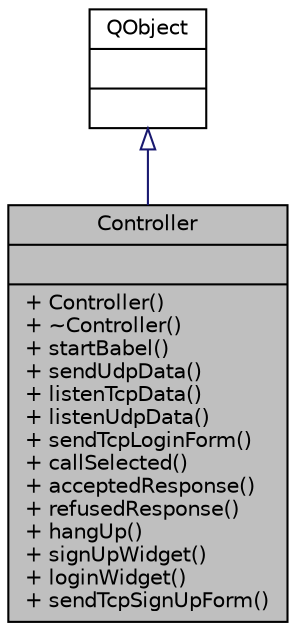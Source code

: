 digraph "Controller"
{
 // LATEX_PDF_SIZE
  edge [fontname="Helvetica",fontsize="10",labelfontname="Helvetica",labelfontsize="10"];
  node [fontname="Helvetica",fontsize="10",shape=record];
  Node1 [label="{Controller\n||+ Controller()\l+ ~Controller()\l+ startBabel()\l+ sendUdpData()\l+ listenTcpData()\l+ listenUdpData()\l+ sendTcpLoginForm()\l+ callSelected()\l+ acceptedResponse()\l+ refusedResponse()\l+ hangUp()\l+ signUpWidget()\l+ loginWidget()\l+ sendTcpSignUpForm()\l}",height=0.2,width=0.4,color="black", fillcolor="grey75", style="filled", fontcolor="black",tooltip=" "];
  Node2 -> Node1 [dir="back",color="midnightblue",fontsize="10",style="solid",arrowtail="onormal",fontname="Helvetica"];
  Node2 [label="{QObject\n||}",height=0.2,width=0.4,color="black", fillcolor="white", style="filled",URL="$classQObject.html",tooltip=" "];
}
